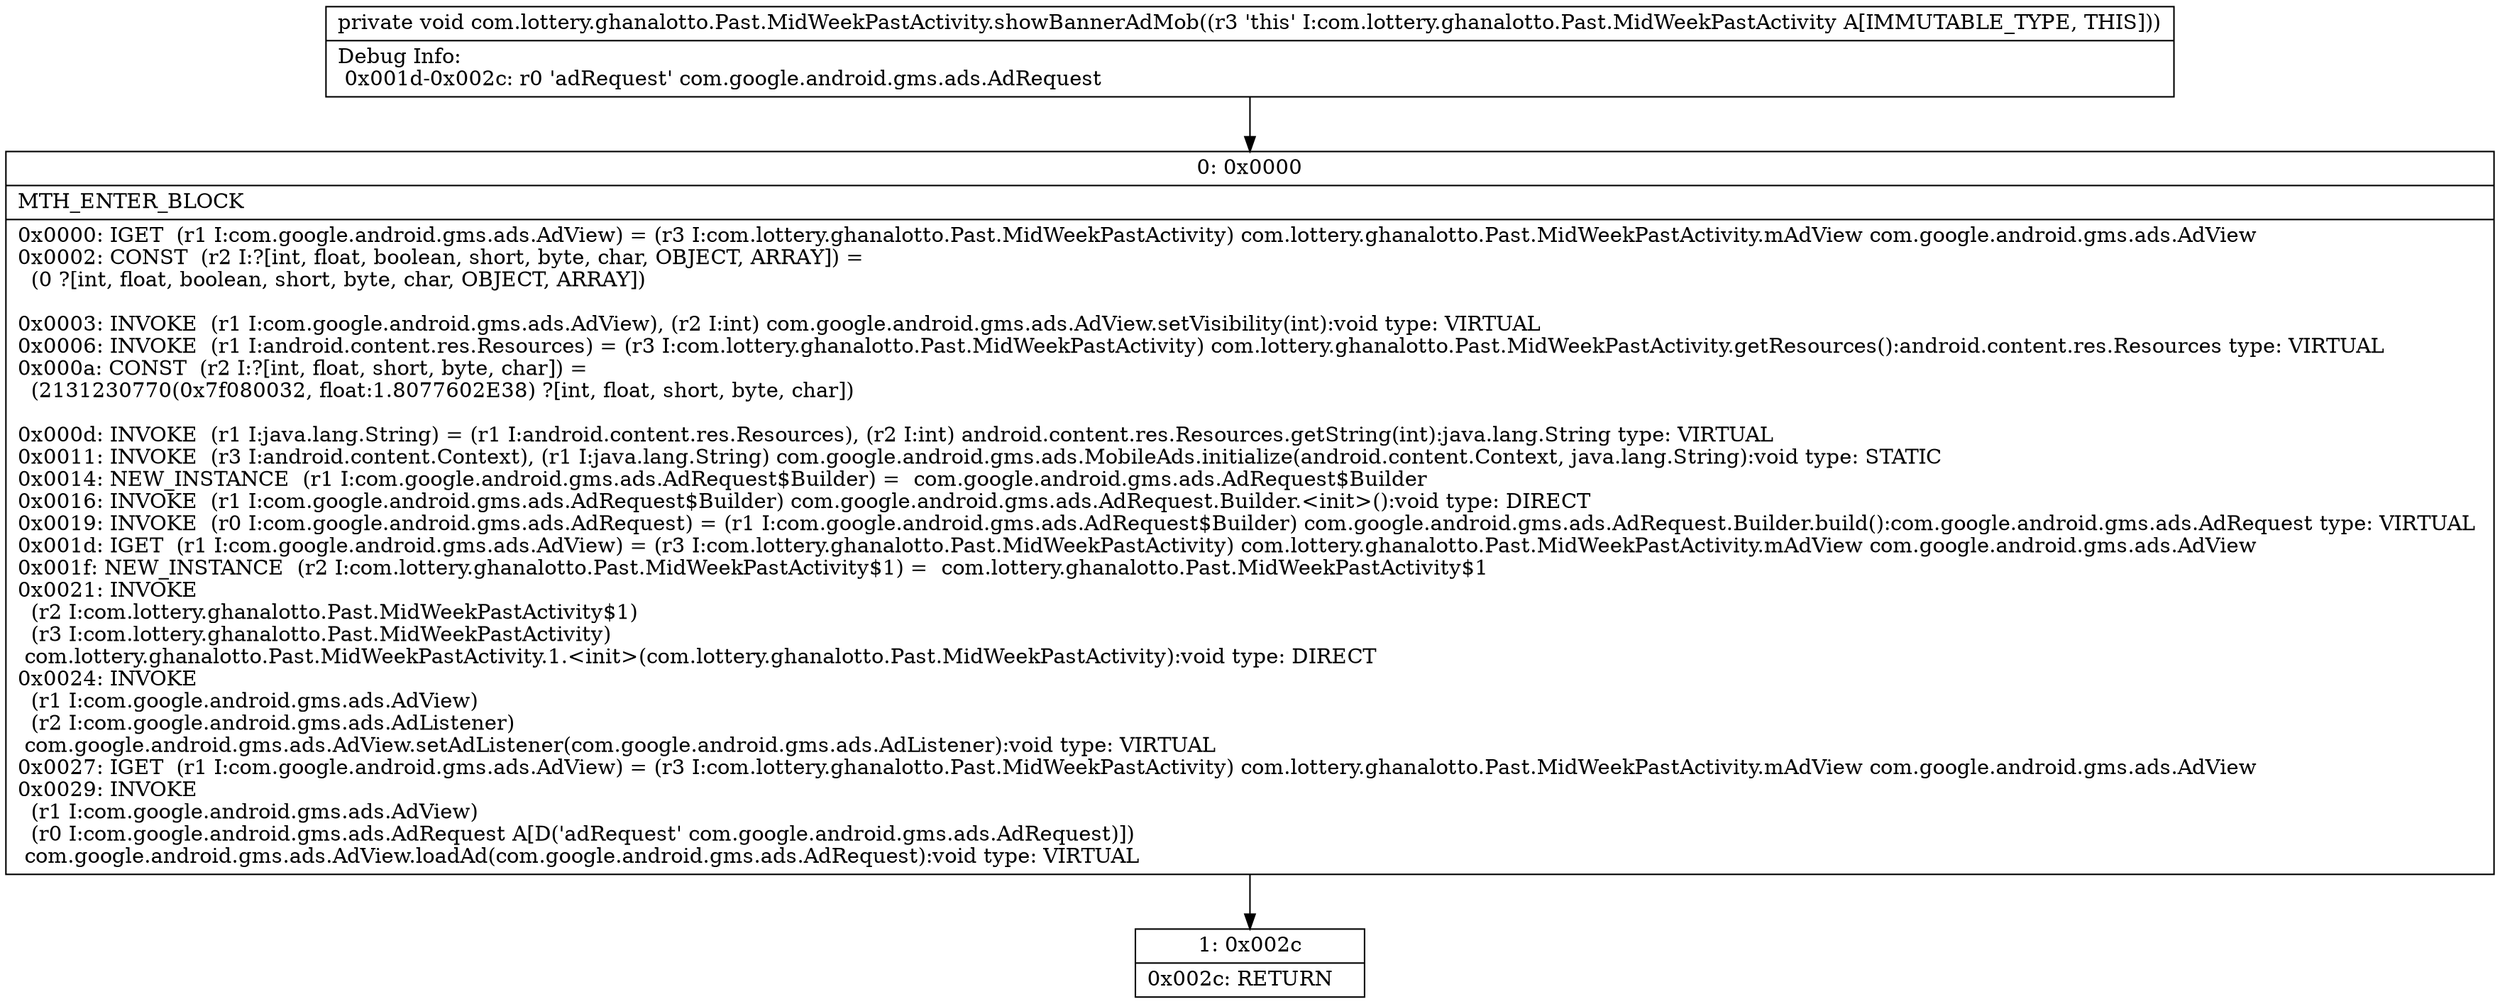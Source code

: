 digraph "CFG forcom.lottery.ghanalotto.Past.MidWeekPastActivity.showBannerAdMob()V" {
Node_0 [shape=record,label="{0\:\ 0x0000|MTH_ENTER_BLOCK\l|0x0000: IGET  (r1 I:com.google.android.gms.ads.AdView) = (r3 I:com.lottery.ghanalotto.Past.MidWeekPastActivity) com.lottery.ghanalotto.Past.MidWeekPastActivity.mAdView com.google.android.gms.ads.AdView \l0x0002: CONST  (r2 I:?[int, float, boolean, short, byte, char, OBJECT, ARRAY]) = \l  (0 ?[int, float, boolean, short, byte, char, OBJECT, ARRAY])\l \l0x0003: INVOKE  (r1 I:com.google.android.gms.ads.AdView), (r2 I:int) com.google.android.gms.ads.AdView.setVisibility(int):void type: VIRTUAL \l0x0006: INVOKE  (r1 I:android.content.res.Resources) = (r3 I:com.lottery.ghanalotto.Past.MidWeekPastActivity) com.lottery.ghanalotto.Past.MidWeekPastActivity.getResources():android.content.res.Resources type: VIRTUAL \l0x000a: CONST  (r2 I:?[int, float, short, byte, char]) = \l  (2131230770(0x7f080032, float:1.8077602E38) ?[int, float, short, byte, char])\l \l0x000d: INVOKE  (r1 I:java.lang.String) = (r1 I:android.content.res.Resources), (r2 I:int) android.content.res.Resources.getString(int):java.lang.String type: VIRTUAL \l0x0011: INVOKE  (r3 I:android.content.Context), (r1 I:java.lang.String) com.google.android.gms.ads.MobileAds.initialize(android.content.Context, java.lang.String):void type: STATIC \l0x0014: NEW_INSTANCE  (r1 I:com.google.android.gms.ads.AdRequest$Builder) =  com.google.android.gms.ads.AdRequest$Builder \l0x0016: INVOKE  (r1 I:com.google.android.gms.ads.AdRequest$Builder) com.google.android.gms.ads.AdRequest.Builder.\<init\>():void type: DIRECT \l0x0019: INVOKE  (r0 I:com.google.android.gms.ads.AdRequest) = (r1 I:com.google.android.gms.ads.AdRequest$Builder) com.google.android.gms.ads.AdRequest.Builder.build():com.google.android.gms.ads.AdRequest type: VIRTUAL \l0x001d: IGET  (r1 I:com.google.android.gms.ads.AdView) = (r3 I:com.lottery.ghanalotto.Past.MidWeekPastActivity) com.lottery.ghanalotto.Past.MidWeekPastActivity.mAdView com.google.android.gms.ads.AdView \l0x001f: NEW_INSTANCE  (r2 I:com.lottery.ghanalotto.Past.MidWeekPastActivity$1) =  com.lottery.ghanalotto.Past.MidWeekPastActivity$1 \l0x0021: INVOKE  \l  (r2 I:com.lottery.ghanalotto.Past.MidWeekPastActivity$1)\l  (r3 I:com.lottery.ghanalotto.Past.MidWeekPastActivity)\l com.lottery.ghanalotto.Past.MidWeekPastActivity.1.\<init\>(com.lottery.ghanalotto.Past.MidWeekPastActivity):void type: DIRECT \l0x0024: INVOKE  \l  (r1 I:com.google.android.gms.ads.AdView)\l  (r2 I:com.google.android.gms.ads.AdListener)\l com.google.android.gms.ads.AdView.setAdListener(com.google.android.gms.ads.AdListener):void type: VIRTUAL \l0x0027: IGET  (r1 I:com.google.android.gms.ads.AdView) = (r3 I:com.lottery.ghanalotto.Past.MidWeekPastActivity) com.lottery.ghanalotto.Past.MidWeekPastActivity.mAdView com.google.android.gms.ads.AdView \l0x0029: INVOKE  \l  (r1 I:com.google.android.gms.ads.AdView)\l  (r0 I:com.google.android.gms.ads.AdRequest A[D('adRequest' com.google.android.gms.ads.AdRequest)])\l com.google.android.gms.ads.AdView.loadAd(com.google.android.gms.ads.AdRequest):void type: VIRTUAL \l}"];
Node_1 [shape=record,label="{1\:\ 0x002c|0x002c: RETURN   \l}"];
MethodNode[shape=record,label="{private void com.lottery.ghanalotto.Past.MidWeekPastActivity.showBannerAdMob((r3 'this' I:com.lottery.ghanalotto.Past.MidWeekPastActivity A[IMMUTABLE_TYPE, THIS]))  | Debug Info:\l  0x001d\-0x002c: r0 'adRequest' com.google.android.gms.ads.AdRequest\l}"];
MethodNode -> Node_0;
Node_0 -> Node_1;
}

